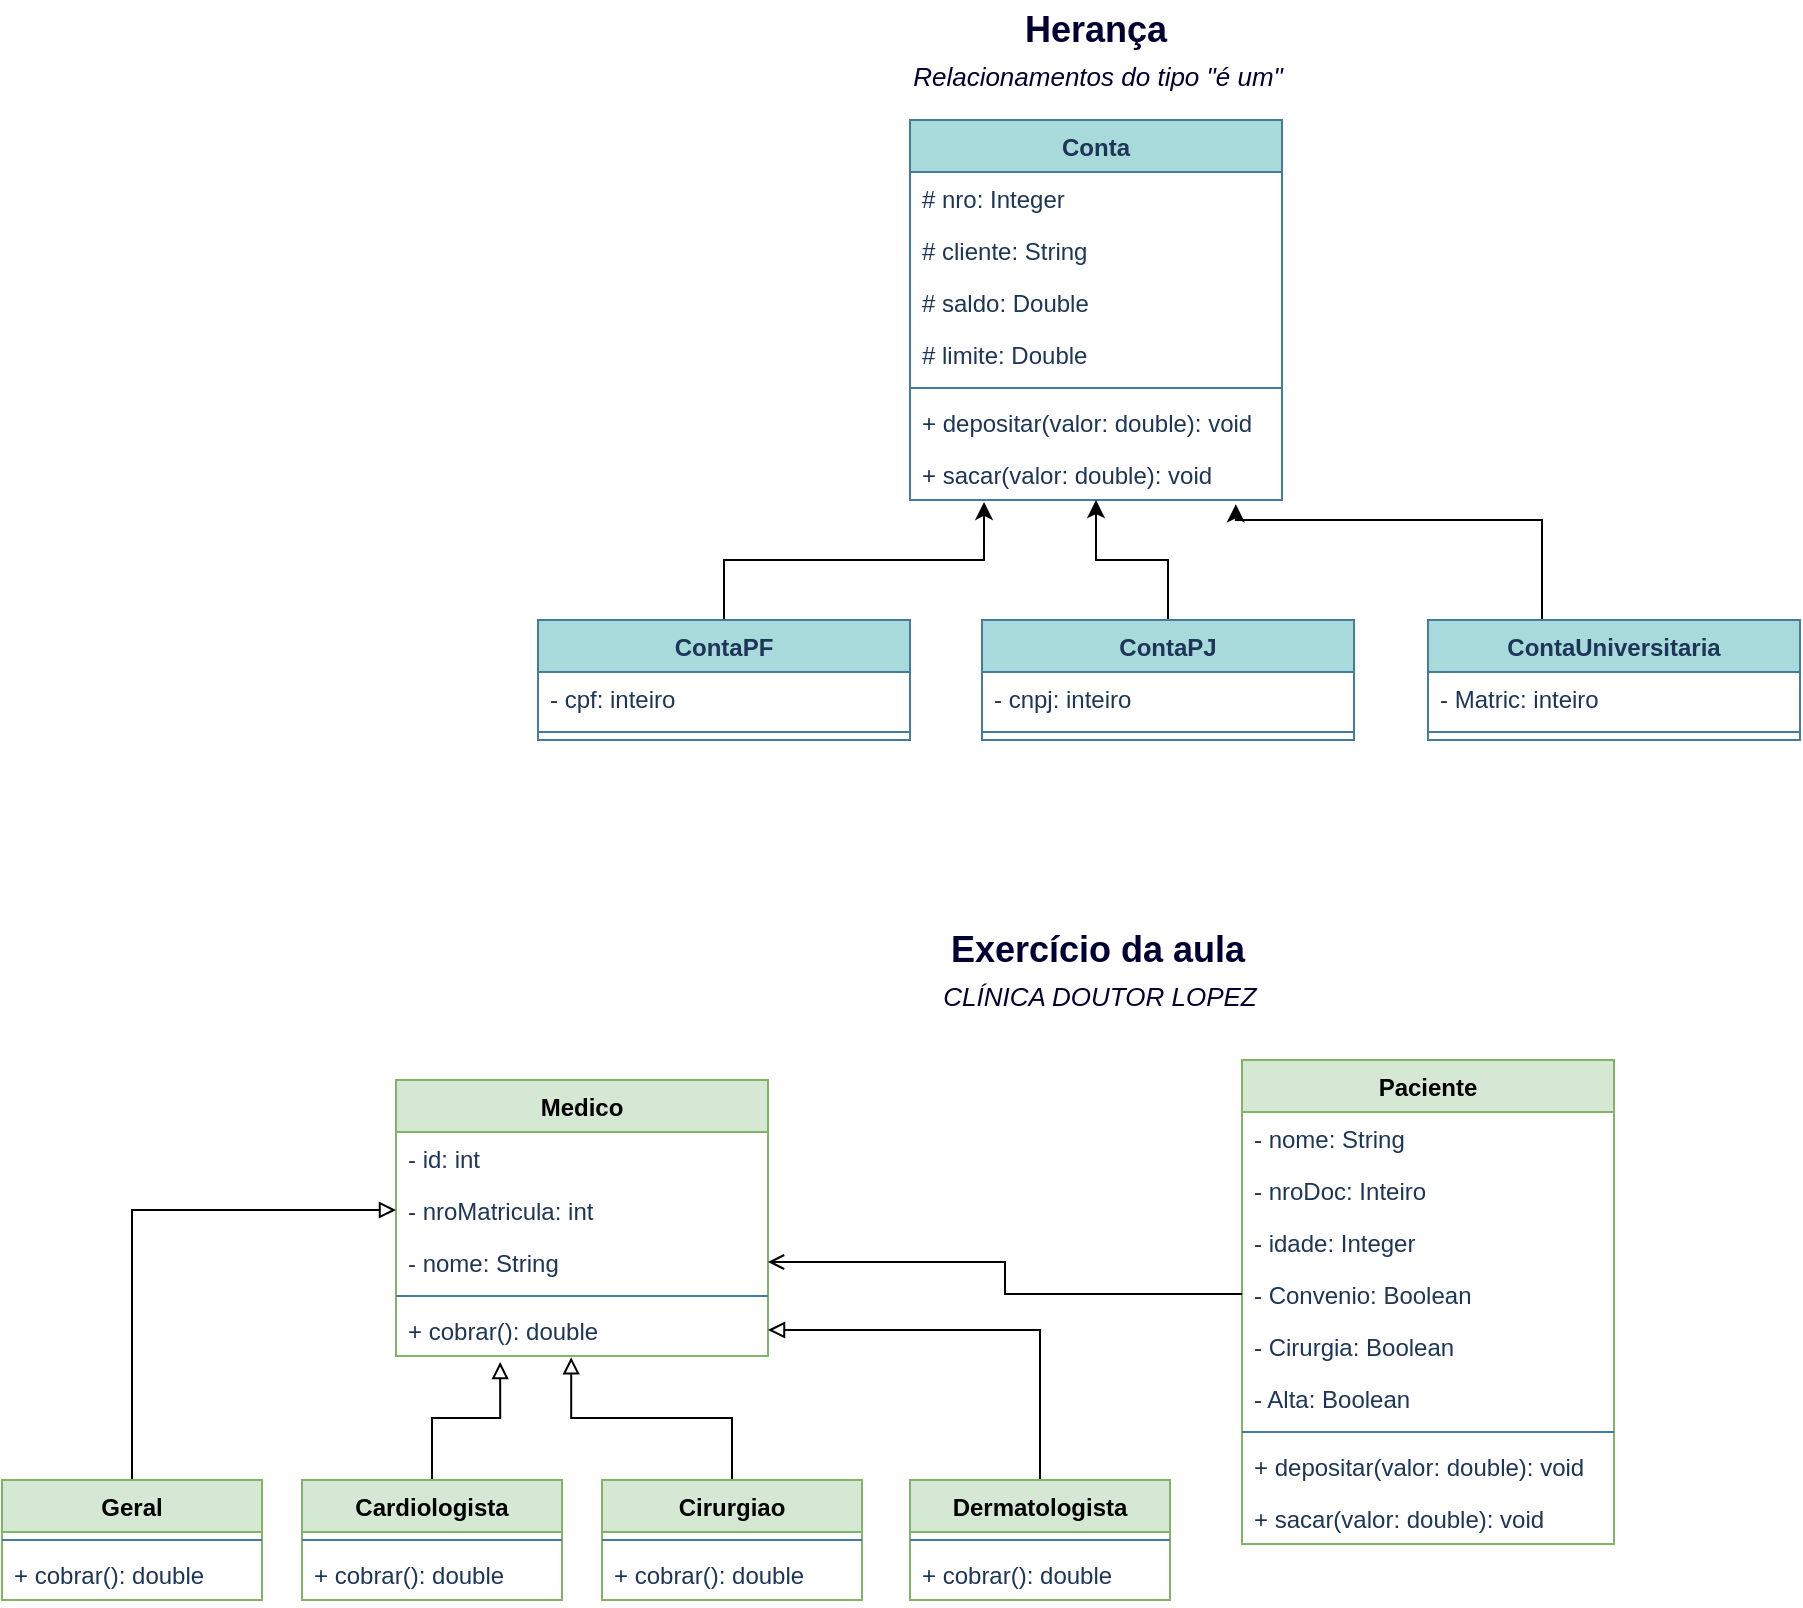 <mxfile version="18.2.0" type="device"><diagram id="Sca4Zpg_cZeyITDT203b" name="Page-1"><mxGraphModel dx="1689" dy="450" grid="1" gridSize="10" guides="1" tooltips="1" connect="1" arrows="1" fold="1" page="1" pageScale="1" pageWidth="827" pageHeight="1169" math="0" shadow="0"><root><mxCell id="0"/><mxCell id="1" parent="0"/><mxCell id="4WTR709j3qG-O6jVgI_F-1" value="Conta" style="swimlane;fontStyle=1;align=center;verticalAlign=top;childLayout=stackLayout;horizontal=1;startSize=26;horizontalStack=0;resizeParent=1;resizeParentMax=0;resizeLast=0;collapsible=1;marginBottom=0;fillColor=#A8DADC;strokeColor=#457B9D;fontColor=#1D3557;" parent="1" vertex="1"><mxGeometry x="334" y="560" width="186" height="190" as="geometry"/></mxCell><mxCell id="4WTR709j3qG-O6jVgI_F-2" value="# nro: Integer" style="text;strokeColor=none;fillColor=none;align=left;verticalAlign=top;spacingLeft=4;spacingRight=4;overflow=hidden;rotatable=0;points=[[0,0.5],[1,0.5]];portConstraint=eastwest;fontColor=#1D3557;" parent="4WTR709j3qG-O6jVgI_F-1" vertex="1"><mxGeometry y="26" width="186" height="26" as="geometry"/></mxCell><mxCell id="4WTR709j3qG-O6jVgI_F-3" value="# cliente: String" style="text;strokeColor=none;fillColor=none;align=left;verticalAlign=top;spacingLeft=4;spacingRight=4;overflow=hidden;rotatable=0;points=[[0,0.5],[1,0.5]];portConstraint=eastwest;fontColor=#1D3557;" parent="4WTR709j3qG-O6jVgI_F-1" vertex="1"><mxGeometry y="52" width="186" height="26" as="geometry"/></mxCell><mxCell id="4WTR709j3qG-O6jVgI_F-4" value="# saldo: Double" style="text;strokeColor=none;fillColor=none;align=left;verticalAlign=top;spacingLeft=4;spacingRight=4;overflow=hidden;rotatable=0;points=[[0,0.5],[1,0.5]];portConstraint=eastwest;fontColor=#1D3557;" parent="4WTR709j3qG-O6jVgI_F-1" vertex="1"><mxGeometry y="78" width="186" height="26" as="geometry"/></mxCell><mxCell id="GM9e0YwThEtJwnz6_PW3-7" value="# limite: Double" style="text;strokeColor=none;fillColor=none;align=left;verticalAlign=top;spacingLeft=4;spacingRight=4;overflow=hidden;rotatable=0;points=[[0,0.5],[1,0.5]];portConstraint=eastwest;fontColor=#1D3557;" parent="4WTR709j3qG-O6jVgI_F-1" vertex="1"><mxGeometry y="104" width="186" height="26" as="geometry"/></mxCell><mxCell id="4WTR709j3qG-O6jVgI_F-5" value="" style="line;strokeWidth=1;fillColor=none;align=left;verticalAlign=middle;spacingTop=-1;spacingLeft=3;spacingRight=3;rotatable=0;labelPosition=right;points=[];portConstraint=eastwest;labelBackgroundColor=#F1FAEE;strokeColor=#457B9D;fontColor=#1D3557;" parent="4WTR709j3qG-O6jVgI_F-1" vertex="1"><mxGeometry y="130" width="186" height="8" as="geometry"/></mxCell><mxCell id="4WTR709j3qG-O6jVgI_F-6" value="+ depositar(valor: double): void" style="text;strokeColor=none;fillColor=none;align=left;verticalAlign=top;spacingLeft=4;spacingRight=4;overflow=hidden;rotatable=0;points=[[0,0.5],[1,0.5]];portConstraint=eastwest;fontColor=#1D3557;" parent="4WTR709j3qG-O6jVgI_F-1" vertex="1"><mxGeometry y="138" width="186" height="26" as="geometry"/></mxCell><mxCell id="4WTR709j3qG-O6jVgI_F-7" value="+ sacar(valor: double): void" style="text;strokeColor=none;fillColor=none;align=left;verticalAlign=top;spacingLeft=4;spacingRight=4;overflow=hidden;rotatable=0;points=[[0,0.5],[1,0.5]];portConstraint=eastwest;fontColor=#1D3557;" parent="4WTR709j3qG-O6jVgI_F-1" vertex="1"><mxGeometry y="164" width="186" height="26" as="geometry"/></mxCell><mxCell id="4WTR709j3qG-O6jVgI_F-25" style="edgeStyle=orthogonalEdgeStyle;rounded=0;orthogonalLoop=1;jettySize=auto;html=1;exitX=0.5;exitY=0;exitDx=0;exitDy=0;entryX=0.199;entryY=1.038;entryDx=0;entryDy=0;entryPerimeter=0;endArrow=classic;endFill=1;" parent="1" source="4WTR709j3qG-O6jVgI_F-8" target="4WTR709j3qG-O6jVgI_F-7" edge="1"><mxGeometry relative="1" as="geometry"/></mxCell><mxCell id="4WTR709j3qG-O6jVgI_F-8" value="ContaPF" style="swimlane;fontStyle=1;align=center;verticalAlign=top;childLayout=stackLayout;horizontal=1;startSize=26;horizontalStack=0;resizeParent=1;resizeParentMax=0;resizeLast=0;collapsible=1;marginBottom=0;fillColor=#A8DADC;strokeColor=#457B9D;fontColor=#1D3557;" parent="1" vertex="1"><mxGeometry x="148" y="810" width="186" height="60" as="geometry"/></mxCell><mxCell id="4WTR709j3qG-O6jVgI_F-9" value="- cpf: inteiro" style="text;strokeColor=none;fillColor=none;align=left;verticalAlign=top;spacingLeft=4;spacingRight=4;overflow=hidden;rotatable=0;points=[[0,0.5],[1,0.5]];portConstraint=eastwest;fontColor=#1D3557;" parent="4WTR709j3qG-O6jVgI_F-8" vertex="1"><mxGeometry y="26" width="186" height="26" as="geometry"/></mxCell><mxCell id="4WTR709j3qG-O6jVgI_F-12" value="" style="line;strokeWidth=1;fillColor=none;align=left;verticalAlign=middle;spacingTop=-1;spacingLeft=3;spacingRight=3;rotatable=0;labelPosition=right;points=[];portConstraint=eastwest;labelBackgroundColor=#F1FAEE;strokeColor=#457B9D;fontColor=#1D3557;" parent="4WTR709j3qG-O6jVgI_F-8" vertex="1"><mxGeometry y="52" width="186" height="8" as="geometry"/></mxCell><mxCell id="GM9e0YwThEtJwnz6_PW3-4" style="edgeStyle=orthogonalEdgeStyle;rounded=0;orthogonalLoop=1;jettySize=auto;html=1;exitX=0.5;exitY=0;exitDx=0;exitDy=0;entryX=0.5;entryY=1;entryDx=0;entryDy=0;" parent="1" source="4WTR709j3qG-O6jVgI_F-15" target="4WTR709j3qG-O6jVgI_F-1" edge="1"><mxGeometry relative="1" as="geometry"/></mxCell><mxCell id="4WTR709j3qG-O6jVgI_F-15" value="ContaPJ" style="swimlane;fontStyle=1;align=center;verticalAlign=top;childLayout=stackLayout;horizontal=1;startSize=26;horizontalStack=0;resizeParent=1;resizeParentMax=0;resizeLast=0;collapsible=1;marginBottom=0;fillColor=#A8DADC;strokeColor=#457B9D;fontColor=#1D3557;" parent="1" vertex="1"><mxGeometry x="370" y="810" width="186" height="60" as="geometry"/></mxCell><mxCell id="4WTR709j3qG-O6jVgI_F-16" value="- cnpj: inteiro" style="text;strokeColor=none;fillColor=none;align=left;verticalAlign=top;spacingLeft=4;spacingRight=4;overflow=hidden;rotatable=0;points=[[0,0.5],[1,0.5]];portConstraint=eastwest;fontColor=#1D3557;" parent="4WTR709j3qG-O6jVgI_F-15" vertex="1"><mxGeometry y="26" width="186" height="26" as="geometry"/></mxCell><mxCell id="4WTR709j3qG-O6jVgI_F-17" value="" style="line;strokeWidth=1;fillColor=none;align=left;verticalAlign=middle;spacingTop=-1;spacingLeft=3;spacingRight=3;rotatable=0;labelPosition=right;points=[];portConstraint=eastwest;labelBackgroundColor=#F1FAEE;strokeColor=#457B9D;fontColor=#1D3557;" parent="4WTR709j3qG-O6jVgI_F-15" vertex="1"><mxGeometry y="52" width="186" height="8" as="geometry"/></mxCell><mxCell id="4WTR709j3qG-O6jVgI_F-23" value="&lt;font style=&quot;vertical-align: inherit;&quot;&gt;&lt;font style=&quot;vertical-align: inherit;&quot;&gt;Herança&lt;/font&gt;&lt;/font&gt;" style="text;html=1;strokeColor=none;fillColor=none;align=center;verticalAlign=middle;whiteSpace=wrap;rounded=0;sketch=0;fontSize=18;fontColor=#000033;fontStyle=1" parent="1" vertex="1"><mxGeometry x="137" y="500" width="580" height="30" as="geometry"/></mxCell><mxCell id="4WTR709j3qG-O6jVgI_F-24" value="&lt;font style=&quot;font-size: 13px;&quot;&gt;&lt;font style=&quot;vertical-align: inherit;&quot;&gt;&lt;font style=&quot;vertical-align: inherit;&quot;&gt;Relacionamentos do tipo &quot;é um&quot;&lt;/font&gt;&lt;/font&gt;&lt;/font&gt;" style="text;html=1;strokeColor=none;fillColor=none;align=center;verticalAlign=middle;whiteSpace=wrap;rounded=0;sketch=0;fontSize=18;fontColor=#000033;fontStyle=2" parent="1" vertex="1"><mxGeometry x="263" y="522" width="330" height="30" as="geometry"/></mxCell><mxCell id="4WTR709j3qG-O6jVgI_F-29" value="Medico" style="swimlane;fontStyle=1;align=center;verticalAlign=top;childLayout=stackLayout;horizontal=1;startSize=26;horizontalStack=0;resizeParent=1;resizeParentMax=0;resizeLast=0;collapsible=1;marginBottom=0;fillColor=#d5e8d4;strokeColor=#82b366;" parent="1" vertex="1"><mxGeometry x="77" y="1040" width="186" height="138" as="geometry"/></mxCell><mxCell id="0bjpwMHVoTMQ8ByNJEkn-1" value="- id: int" style="text;strokeColor=none;fillColor=none;align=left;verticalAlign=top;spacingLeft=4;spacingRight=4;overflow=hidden;rotatable=0;points=[[0,0.5],[1,0.5]];portConstraint=eastwest;fontColor=#1D3557;" vertex="1" parent="4WTR709j3qG-O6jVgI_F-29"><mxGeometry y="26" width="186" height="26" as="geometry"/></mxCell><mxCell id="4WTR709j3qG-O6jVgI_F-30" value="- nroMatricula: int" style="text;strokeColor=none;fillColor=none;align=left;verticalAlign=top;spacingLeft=4;spacingRight=4;overflow=hidden;rotatable=0;points=[[0,0.5],[1,0.5]];portConstraint=eastwest;fontColor=#1D3557;" parent="4WTR709j3qG-O6jVgI_F-29" vertex="1"><mxGeometry y="52" width="186" height="26" as="geometry"/></mxCell><mxCell id="4WTR709j3qG-O6jVgI_F-31" value="- nome: String" style="text;strokeColor=none;fillColor=none;align=left;verticalAlign=top;spacingLeft=4;spacingRight=4;overflow=hidden;rotatable=0;points=[[0,0.5],[1,0.5]];portConstraint=eastwest;fontColor=#1D3557;" parent="4WTR709j3qG-O6jVgI_F-29" vertex="1"><mxGeometry y="78" width="186" height="26" as="geometry"/></mxCell><mxCell id="4WTR709j3qG-O6jVgI_F-33" value="" style="line;strokeWidth=1;fillColor=none;align=left;verticalAlign=middle;spacingTop=-1;spacingLeft=3;spacingRight=3;rotatable=0;labelPosition=right;points=[];portConstraint=eastwest;labelBackgroundColor=#F1FAEE;strokeColor=#457B9D;fontColor=#1D3557;" parent="4WTR709j3qG-O6jVgI_F-29" vertex="1"><mxGeometry y="104" width="186" height="8" as="geometry"/></mxCell><mxCell id="4WTR709j3qG-O6jVgI_F-35" value="+ cobrar(): double" style="text;strokeColor=none;fillColor=none;align=left;verticalAlign=top;spacingLeft=4;spacingRight=4;overflow=hidden;rotatable=0;points=[[0,0.5],[1,0.5]];portConstraint=eastwest;fontColor=#1D3557;" parent="4WTR709j3qG-O6jVgI_F-29" vertex="1"><mxGeometry y="112" width="186" height="26" as="geometry"/></mxCell><mxCell id="4WTR709j3qG-O6jVgI_F-36" value="&lt;font style=&quot;vertical-align: inherit;&quot;&gt;&lt;font style=&quot;vertical-align: inherit;&quot;&gt;&lt;font style=&quot;vertical-align: inherit;&quot;&gt;&lt;font style=&quot;vertical-align: inherit;&quot;&gt;&lt;font style=&quot;vertical-align: inherit;&quot;&gt;&lt;font style=&quot;vertical-align: inherit;&quot;&gt;Exercício da aula&lt;/font&gt;&lt;/font&gt;&lt;/font&gt;&lt;/font&gt;&lt;/font&gt;&lt;/font&gt;" style="text;html=1;strokeColor=none;fillColor=none;align=center;verticalAlign=middle;whiteSpace=wrap;rounded=0;sketch=0;fontSize=18;fontColor=#000033;fontStyle=1" parent="1" vertex="1"><mxGeometry x="138" y="960" width="580" height="30" as="geometry"/></mxCell><mxCell id="4WTR709j3qG-O6jVgI_F-37" value="&lt;font style=&quot;font-size: 13px;&quot;&gt;&lt;font style=&quot;vertical-align: inherit;&quot;&gt;&lt;font style=&quot;vertical-align: inherit;&quot;&gt;&lt;font style=&quot;vertical-align: inherit;&quot;&gt;&lt;font style=&quot;vertical-align: inherit;&quot;&gt;CLÍNICA DOUTOR LOPEZ&lt;/font&gt;&lt;/font&gt;&lt;/font&gt;&lt;/font&gt;&lt;/font&gt;" style="text;html=1;strokeColor=none;fillColor=none;align=center;verticalAlign=middle;whiteSpace=wrap;rounded=0;sketch=0;fontSize=18;fontColor=#000033;fontStyle=2" parent="1" vertex="1"><mxGeometry x="264" y="982" width="330" height="30" as="geometry"/></mxCell><mxCell id="4WTR709j3qG-O6jVgI_F-38" value="Paciente" style="swimlane;fontStyle=1;align=center;verticalAlign=top;childLayout=stackLayout;horizontal=1;startSize=26;horizontalStack=0;resizeParent=1;resizeParentMax=0;resizeLast=0;collapsible=1;marginBottom=0;fillColor=#d5e8d4;strokeColor=#82b366;" parent="1" vertex="1"><mxGeometry x="500" y="1030" width="186" height="242" as="geometry"/></mxCell><mxCell id="4WTR709j3qG-O6jVgI_F-40" value="- nome: String" style="text;strokeColor=none;fillColor=none;align=left;verticalAlign=top;spacingLeft=4;spacingRight=4;overflow=hidden;rotatable=0;points=[[0,0.5],[1,0.5]];portConstraint=eastwest;fontColor=#1D3557;" parent="4WTR709j3qG-O6jVgI_F-38" vertex="1"><mxGeometry y="26" width="186" height="26" as="geometry"/></mxCell><mxCell id="4WTR709j3qG-O6jVgI_F-50" value="- nroDoc: Inteiro" style="text;strokeColor=none;fillColor=none;align=left;verticalAlign=top;spacingLeft=4;spacingRight=4;overflow=hidden;rotatable=0;points=[[0,0.5],[1,0.5]];portConstraint=eastwest;fontColor=#1D3557;" parent="4WTR709j3qG-O6jVgI_F-38" vertex="1"><mxGeometry y="52" width="186" height="26" as="geometry"/></mxCell><mxCell id="4WTR709j3qG-O6jVgI_F-45" value="- idade: Integer" style="text;strokeColor=none;fillColor=none;align=left;verticalAlign=top;spacingLeft=4;spacingRight=4;overflow=hidden;rotatable=0;points=[[0,0.5],[1,0.5]];portConstraint=eastwest;fontColor=#1D3557;" parent="4WTR709j3qG-O6jVgI_F-38" vertex="1"><mxGeometry y="78" width="186" height="26" as="geometry"/></mxCell><mxCell id="4WTR709j3qG-O6jVgI_F-46" value="- Convenio: Boolean" style="text;strokeColor=none;fillColor=none;align=left;verticalAlign=top;spacingLeft=4;spacingRight=4;overflow=hidden;rotatable=0;points=[[0,0.5],[1,0.5]];portConstraint=eastwest;fontColor=#1D3557;" parent="4WTR709j3qG-O6jVgI_F-38" vertex="1"><mxGeometry y="104" width="186" height="26" as="geometry"/></mxCell><mxCell id="4WTR709j3qG-O6jVgI_F-47" value="- Cirurgia: Boolean" style="text;strokeColor=none;fillColor=none;align=left;verticalAlign=top;spacingLeft=4;spacingRight=4;overflow=hidden;rotatable=0;points=[[0,0.5],[1,0.5]];portConstraint=eastwest;fontColor=#1D3557;" parent="4WTR709j3qG-O6jVgI_F-38" vertex="1"><mxGeometry y="130" width="186" height="26" as="geometry"/></mxCell><mxCell id="4WTR709j3qG-O6jVgI_F-48" value="- Alta: Boolean" style="text;strokeColor=none;fillColor=none;align=left;verticalAlign=top;spacingLeft=4;spacingRight=4;overflow=hidden;rotatable=0;points=[[0,0.5],[1,0.5]];portConstraint=eastwest;fontColor=#1D3557;" parent="4WTR709j3qG-O6jVgI_F-38" vertex="1"><mxGeometry y="156" width="186" height="26" as="geometry"/></mxCell><mxCell id="4WTR709j3qG-O6jVgI_F-42" value="" style="line;strokeWidth=1;fillColor=none;align=left;verticalAlign=middle;spacingTop=-1;spacingLeft=3;spacingRight=3;rotatable=0;labelPosition=right;points=[];portConstraint=eastwest;labelBackgroundColor=#F1FAEE;strokeColor=#457B9D;fontColor=#1D3557;" parent="4WTR709j3qG-O6jVgI_F-38" vertex="1"><mxGeometry y="182" width="186" height="8" as="geometry"/></mxCell><mxCell id="4WTR709j3qG-O6jVgI_F-43" value="+ depositar(valor: double): void" style="text;strokeColor=none;fillColor=none;align=left;verticalAlign=top;spacingLeft=4;spacingRight=4;overflow=hidden;rotatable=0;points=[[0,0.5],[1,0.5]];portConstraint=eastwest;fontColor=#1D3557;" parent="4WTR709j3qG-O6jVgI_F-38" vertex="1"><mxGeometry y="190" width="186" height="26" as="geometry"/></mxCell><mxCell id="4WTR709j3qG-O6jVgI_F-44" value="+ sacar(valor: double): void" style="text;strokeColor=none;fillColor=none;align=left;verticalAlign=top;spacingLeft=4;spacingRight=4;overflow=hidden;rotatable=0;points=[[0,0.5],[1,0.5]];portConstraint=eastwest;fontColor=#1D3557;" parent="4WTR709j3qG-O6jVgI_F-38" vertex="1"><mxGeometry y="216" width="186" height="26" as="geometry"/></mxCell><mxCell id="4WTR709j3qG-O6jVgI_F-51" style="edgeStyle=orthogonalEdgeStyle;rounded=0;orthogonalLoop=1;jettySize=auto;html=1;exitX=0;exitY=0.5;exitDx=0;exitDy=0;endArrow=open;endFill=0;" parent="1" source="4WTR709j3qG-O6jVgI_F-46" target="4WTR709j3qG-O6jVgI_F-31" edge="1"><mxGeometry relative="1" as="geometry"><mxPoint x="310" y="1100" as="targetPoint"/></mxGeometry></mxCell><mxCell id="0bjpwMHVoTMQ8ByNJEkn-6" style="edgeStyle=orthogonalEdgeStyle;rounded=0;orthogonalLoop=1;jettySize=auto;html=1;exitX=0.5;exitY=0;exitDx=0;exitDy=0;entryX=0.28;entryY=1.115;entryDx=0;entryDy=0;entryPerimeter=0;endArrow=block;endFill=0;" edge="1" parent="1" source="4WTR709j3qG-O6jVgI_F-54" target="4WTR709j3qG-O6jVgI_F-35"><mxGeometry relative="1" as="geometry"><Array as="points"><mxPoint x="95" y="1209"/><mxPoint x="129" y="1209"/></Array></mxGeometry></mxCell><mxCell id="4WTR709j3qG-O6jVgI_F-54" value="Cardiologista" style="swimlane;fontStyle=1;align=center;verticalAlign=top;childLayout=stackLayout;horizontal=1;startSize=26;horizontalStack=0;resizeParent=1;resizeParentMax=0;resizeLast=0;collapsible=1;marginBottom=0;fillColor=#d5e8d4;strokeColor=#82b366;" parent="1" vertex="1"><mxGeometry x="30" y="1240" width="130" height="60" as="geometry"/></mxCell><mxCell id="4WTR709j3qG-O6jVgI_F-57" value="" style="line;strokeWidth=1;fillColor=none;align=left;verticalAlign=middle;spacingTop=-1;spacingLeft=3;spacingRight=3;rotatable=0;labelPosition=right;points=[];portConstraint=eastwest;labelBackgroundColor=#F1FAEE;strokeColor=#457B9D;fontColor=#1D3557;" parent="4WTR709j3qG-O6jVgI_F-54" vertex="1"><mxGeometry y="26" width="130" height="8" as="geometry"/></mxCell><mxCell id="4WTR709j3qG-O6jVgI_F-58" value="+ cobrar(): double" style="text;strokeColor=none;fillColor=none;align=left;verticalAlign=top;spacingLeft=4;spacingRight=4;overflow=hidden;rotatable=0;points=[[0,0.5],[1,0.5]];portConstraint=eastwest;fontColor=#1D3557;" parent="4WTR709j3qG-O6jVgI_F-54" vertex="1"><mxGeometry y="34" width="130" height="26" as="geometry"/></mxCell><mxCell id="4WTR709j3qG-O6jVgI_F-75" style="edgeStyle=orthogonalEdgeStyle;rounded=0;orthogonalLoop=1;jettySize=auto;html=1;entryX=0.471;entryY=1.026;entryDx=0;entryDy=0;entryPerimeter=0;endArrow=block;endFill=0;" parent="1" source="4WTR709j3qG-O6jVgI_F-59" target="4WTR709j3qG-O6jVgI_F-35" edge="1"><mxGeometry relative="1" as="geometry"/></mxCell><mxCell id="4WTR709j3qG-O6jVgI_F-59" value="Cirurgiao" style="swimlane;fontStyle=1;align=center;verticalAlign=top;childLayout=stackLayout;horizontal=1;startSize=26;horizontalStack=0;resizeParent=1;resizeParentMax=0;resizeLast=0;collapsible=1;marginBottom=0;fillColor=#d5e8d4;strokeColor=#82b366;" parent="1" vertex="1"><mxGeometry x="180" y="1240" width="130" height="60" as="geometry"/></mxCell><mxCell id="4WTR709j3qG-O6jVgI_F-62" value="" style="line;strokeWidth=1;fillColor=none;align=left;verticalAlign=middle;spacingTop=-1;spacingLeft=3;spacingRight=3;rotatable=0;labelPosition=right;points=[];portConstraint=eastwest;labelBackgroundColor=#F1FAEE;strokeColor=#457B9D;fontColor=#1D3557;" parent="4WTR709j3qG-O6jVgI_F-59" vertex="1"><mxGeometry y="26" width="130" height="8" as="geometry"/></mxCell><mxCell id="4WTR709j3qG-O6jVgI_F-63" value="+ cobrar(): double" style="text;strokeColor=none;fillColor=none;align=left;verticalAlign=top;spacingLeft=4;spacingRight=4;overflow=hidden;rotatable=0;points=[[0,0.5],[1,0.5]];portConstraint=eastwest;fontColor=#1D3557;" parent="4WTR709j3qG-O6jVgI_F-59" vertex="1"><mxGeometry y="34" width="130" height="26" as="geometry"/></mxCell><mxCell id="4WTR709j3qG-O6jVgI_F-76" style="edgeStyle=orthogonalEdgeStyle;rounded=0;orthogonalLoop=1;jettySize=auto;html=1;entryX=1;entryY=0.5;entryDx=0;entryDy=0;endArrow=block;endFill=0;" parent="1" source="4WTR709j3qG-O6jVgI_F-64" target="4WTR709j3qG-O6jVgI_F-35" edge="1"><mxGeometry relative="1" as="geometry"/></mxCell><mxCell id="4WTR709j3qG-O6jVgI_F-64" value="Dermatologista" style="swimlane;fontStyle=1;align=center;verticalAlign=top;childLayout=stackLayout;horizontal=1;startSize=26;horizontalStack=0;resizeParent=1;resizeParentMax=0;resizeLast=0;collapsible=1;marginBottom=0;fillColor=#d5e8d4;strokeColor=#82b366;" parent="1" vertex="1"><mxGeometry x="334" y="1240" width="130" height="60" as="geometry"/></mxCell><mxCell id="4WTR709j3qG-O6jVgI_F-67" value="" style="line;strokeWidth=1;fillColor=none;align=left;verticalAlign=middle;spacingTop=-1;spacingLeft=3;spacingRight=3;rotatable=0;labelPosition=right;points=[];portConstraint=eastwest;labelBackgroundColor=#F1FAEE;strokeColor=#457B9D;fontColor=#1D3557;" parent="4WTR709j3qG-O6jVgI_F-64" vertex="1"><mxGeometry y="26" width="130" height="8" as="geometry"/></mxCell><mxCell id="4WTR709j3qG-O6jVgI_F-68" value="+ cobrar(): double" style="text;strokeColor=none;fillColor=none;align=left;verticalAlign=top;spacingLeft=4;spacingRight=4;overflow=hidden;rotatable=0;points=[[0,0.5],[1,0.5]];portConstraint=eastwest;fontColor=#1D3557;" parent="4WTR709j3qG-O6jVgI_F-64" vertex="1"><mxGeometry y="34" width="130" height="26" as="geometry"/></mxCell><mxCell id="GM9e0YwThEtJwnz6_PW3-6" style="edgeStyle=orthogonalEdgeStyle;rounded=0;orthogonalLoop=1;jettySize=auto;html=1;entryX=0.876;entryY=1.082;entryDx=0;entryDy=0;entryPerimeter=0;" parent="1" source="GM9e0YwThEtJwnz6_PW3-1" target="4WTR709j3qG-O6jVgI_F-7" edge="1"><mxGeometry relative="1" as="geometry"><Array as="points"><mxPoint x="650" y="760"/><mxPoint x="497" y="760"/></Array></mxGeometry></mxCell><mxCell id="GM9e0YwThEtJwnz6_PW3-1" value="ContaUniversitaria" style="swimlane;fontStyle=1;align=center;verticalAlign=top;childLayout=stackLayout;horizontal=1;startSize=26;horizontalStack=0;resizeParent=1;resizeParentMax=0;resizeLast=0;collapsible=1;marginBottom=0;fillColor=#A8DADC;strokeColor=#457B9D;fontColor=#1D3557;" parent="1" vertex="1"><mxGeometry x="593" y="810" width="186" height="60" as="geometry"/></mxCell><mxCell id="GM9e0YwThEtJwnz6_PW3-2" value="- Matric: inteiro" style="text;strokeColor=none;fillColor=none;align=left;verticalAlign=top;spacingLeft=4;spacingRight=4;overflow=hidden;rotatable=0;points=[[0,0.5],[1,0.5]];portConstraint=eastwest;fontColor=#1D3557;" parent="GM9e0YwThEtJwnz6_PW3-1" vertex="1"><mxGeometry y="26" width="186" height="26" as="geometry"/></mxCell><mxCell id="GM9e0YwThEtJwnz6_PW3-3" value="" style="line;strokeWidth=1;fillColor=none;align=left;verticalAlign=middle;spacingTop=-1;spacingLeft=3;spacingRight=3;rotatable=0;labelPosition=right;points=[];portConstraint=eastwest;labelBackgroundColor=#F1FAEE;strokeColor=#457B9D;fontColor=#1D3557;" parent="GM9e0YwThEtJwnz6_PW3-1" vertex="1"><mxGeometry y="52" width="186" height="8" as="geometry"/></mxCell><mxCell id="0bjpwMHVoTMQ8ByNJEkn-5" style="edgeStyle=orthogonalEdgeStyle;rounded=0;orthogonalLoop=1;jettySize=auto;html=1;entryX=0;entryY=0.5;entryDx=0;entryDy=0;endArrow=block;endFill=0;" edge="1" parent="1" source="0bjpwMHVoTMQ8ByNJEkn-2" target="4WTR709j3qG-O6jVgI_F-30"><mxGeometry relative="1" as="geometry"/></mxCell><mxCell id="0bjpwMHVoTMQ8ByNJEkn-2" value="Geral" style="swimlane;fontStyle=1;align=center;verticalAlign=top;childLayout=stackLayout;horizontal=1;startSize=26;horizontalStack=0;resizeParent=1;resizeParentMax=0;resizeLast=0;collapsible=1;marginBottom=0;fillColor=#d5e8d4;strokeColor=#82b366;" vertex="1" parent="1"><mxGeometry x="-120" y="1240" width="130" height="60" as="geometry"/></mxCell><mxCell id="0bjpwMHVoTMQ8ByNJEkn-3" value="" style="line;strokeWidth=1;fillColor=none;align=left;verticalAlign=middle;spacingTop=-1;spacingLeft=3;spacingRight=3;rotatable=0;labelPosition=right;points=[];portConstraint=eastwest;labelBackgroundColor=#F1FAEE;strokeColor=#457B9D;fontColor=#1D3557;" vertex="1" parent="0bjpwMHVoTMQ8ByNJEkn-2"><mxGeometry y="26" width="130" height="8" as="geometry"/></mxCell><mxCell id="0bjpwMHVoTMQ8ByNJEkn-4" value="+ cobrar(): double" style="text;strokeColor=none;fillColor=none;align=left;verticalAlign=top;spacingLeft=4;spacingRight=4;overflow=hidden;rotatable=0;points=[[0,0.5],[1,0.5]];portConstraint=eastwest;fontColor=#1D3557;" vertex="1" parent="0bjpwMHVoTMQ8ByNJEkn-2"><mxGeometry y="34" width="130" height="26" as="geometry"/></mxCell></root></mxGraphModel></diagram></mxfile>